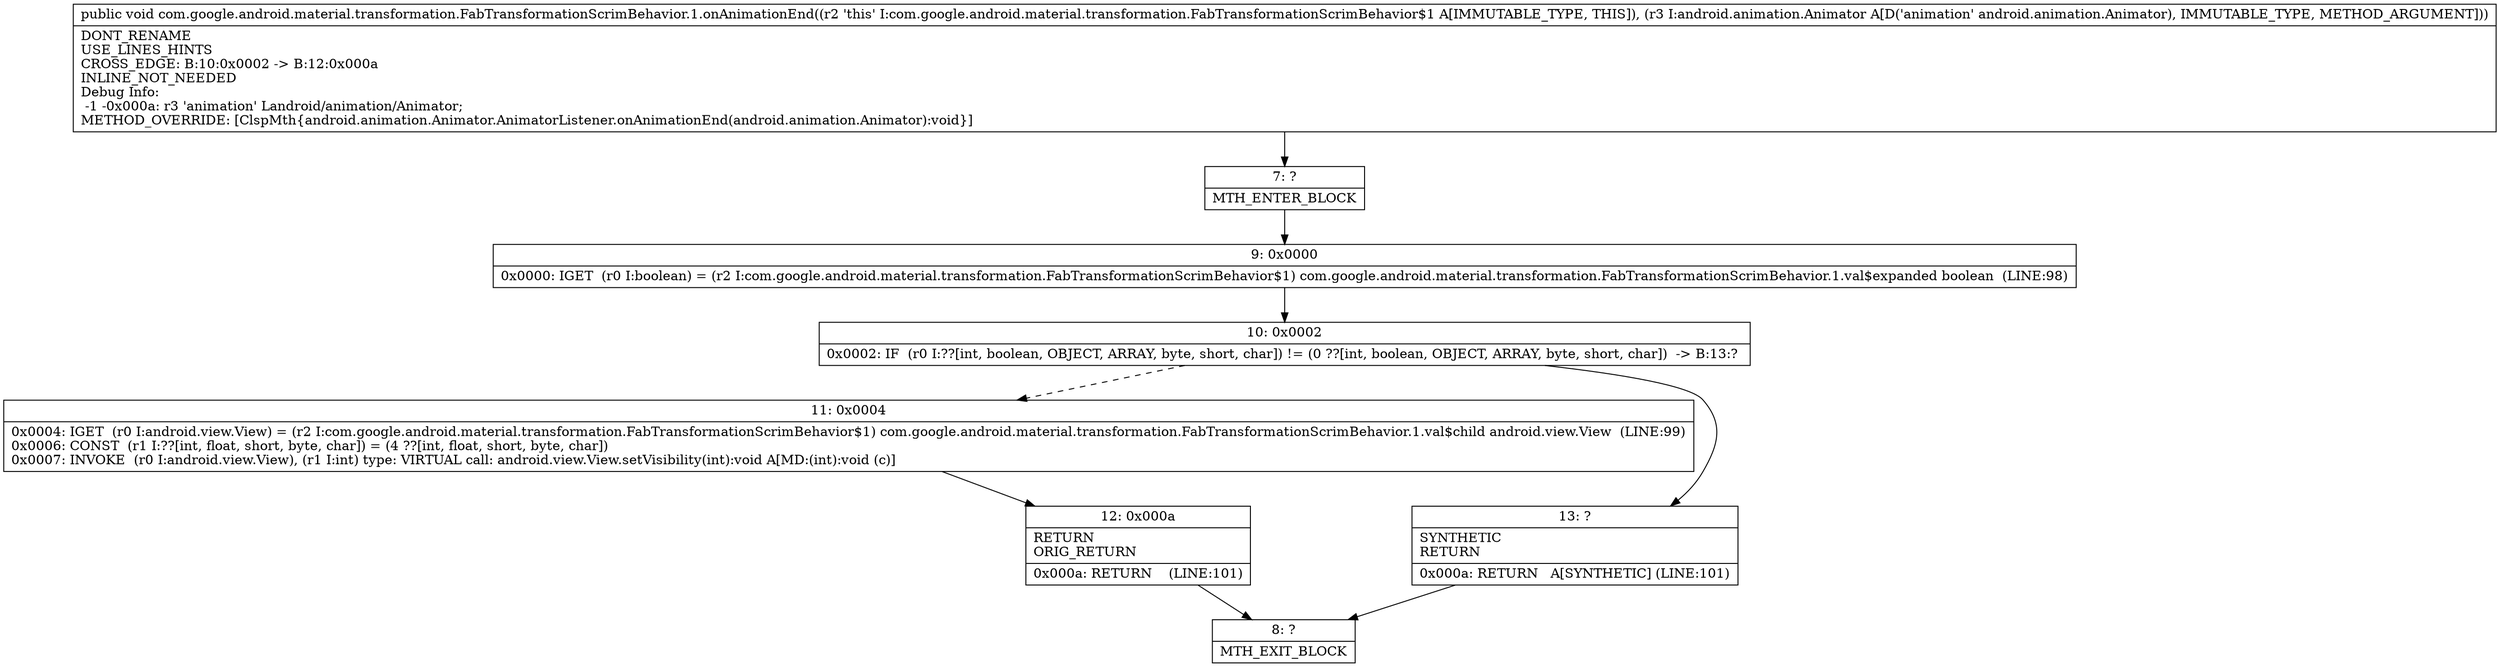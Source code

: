 digraph "CFG forcom.google.android.material.transformation.FabTransformationScrimBehavior.1.onAnimationEnd(Landroid\/animation\/Animator;)V" {
Node_7 [shape=record,label="{7\:\ ?|MTH_ENTER_BLOCK\l}"];
Node_9 [shape=record,label="{9\:\ 0x0000|0x0000: IGET  (r0 I:boolean) = (r2 I:com.google.android.material.transformation.FabTransformationScrimBehavior$1) com.google.android.material.transformation.FabTransformationScrimBehavior.1.val$expanded boolean  (LINE:98)\l}"];
Node_10 [shape=record,label="{10\:\ 0x0002|0x0002: IF  (r0 I:??[int, boolean, OBJECT, ARRAY, byte, short, char]) != (0 ??[int, boolean, OBJECT, ARRAY, byte, short, char])  \-\> B:13:? \l}"];
Node_11 [shape=record,label="{11\:\ 0x0004|0x0004: IGET  (r0 I:android.view.View) = (r2 I:com.google.android.material.transformation.FabTransformationScrimBehavior$1) com.google.android.material.transformation.FabTransformationScrimBehavior.1.val$child android.view.View  (LINE:99)\l0x0006: CONST  (r1 I:??[int, float, short, byte, char]) = (4 ??[int, float, short, byte, char]) \l0x0007: INVOKE  (r0 I:android.view.View), (r1 I:int) type: VIRTUAL call: android.view.View.setVisibility(int):void A[MD:(int):void (c)]\l}"];
Node_12 [shape=record,label="{12\:\ 0x000a|RETURN\lORIG_RETURN\l|0x000a: RETURN    (LINE:101)\l}"];
Node_8 [shape=record,label="{8\:\ ?|MTH_EXIT_BLOCK\l}"];
Node_13 [shape=record,label="{13\:\ ?|SYNTHETIC\lRETURN\l|0x000a: RETURN   A[SYNTHETIC] (LINE:101)\l}"];
MethodNode[shape=record,label="{public void com.google.android.material.transformation.FabTransformationScrimBehavior.1.onAnimationEnd((r2 'this' I:com.google.android.material.transformation.FabTransformationScrimBehavior$1 A[IMMUTABLE_TYPE, THIS]), (r3 I:android.animation.Animator A[D('animation' android.animation.Animator), IMMUTABLE_TYPE, METHOD_ARGUMENT]))  | DONT_RENAME\lUSE_LINES_HINTS\lCROSS_EDGE: B:10:0x0002 \-\> B:12:0x000a\lINLINE_NOT_NEEDED\lDebug Info:\l  \-1 \-0x000a: r3 'animation' Landroid\/animation\/Animator;\lMETHOD_OVERRIDE: [ClspMth\{android.animation.Animator.AnimatorListener.onAnimationEnd(android.animation.Animator):void\}]\l}"];
MethodNode -> Node_7;Node_7 -> Node_9;
Node_9 -> Node_10;
Node_10 -> Node_11[style=dashed];
Node_10 -> Node_13;
Node_11 -> Node_12;
Node_12 -> Node_8;
Node_13 -> Node_8;
}

